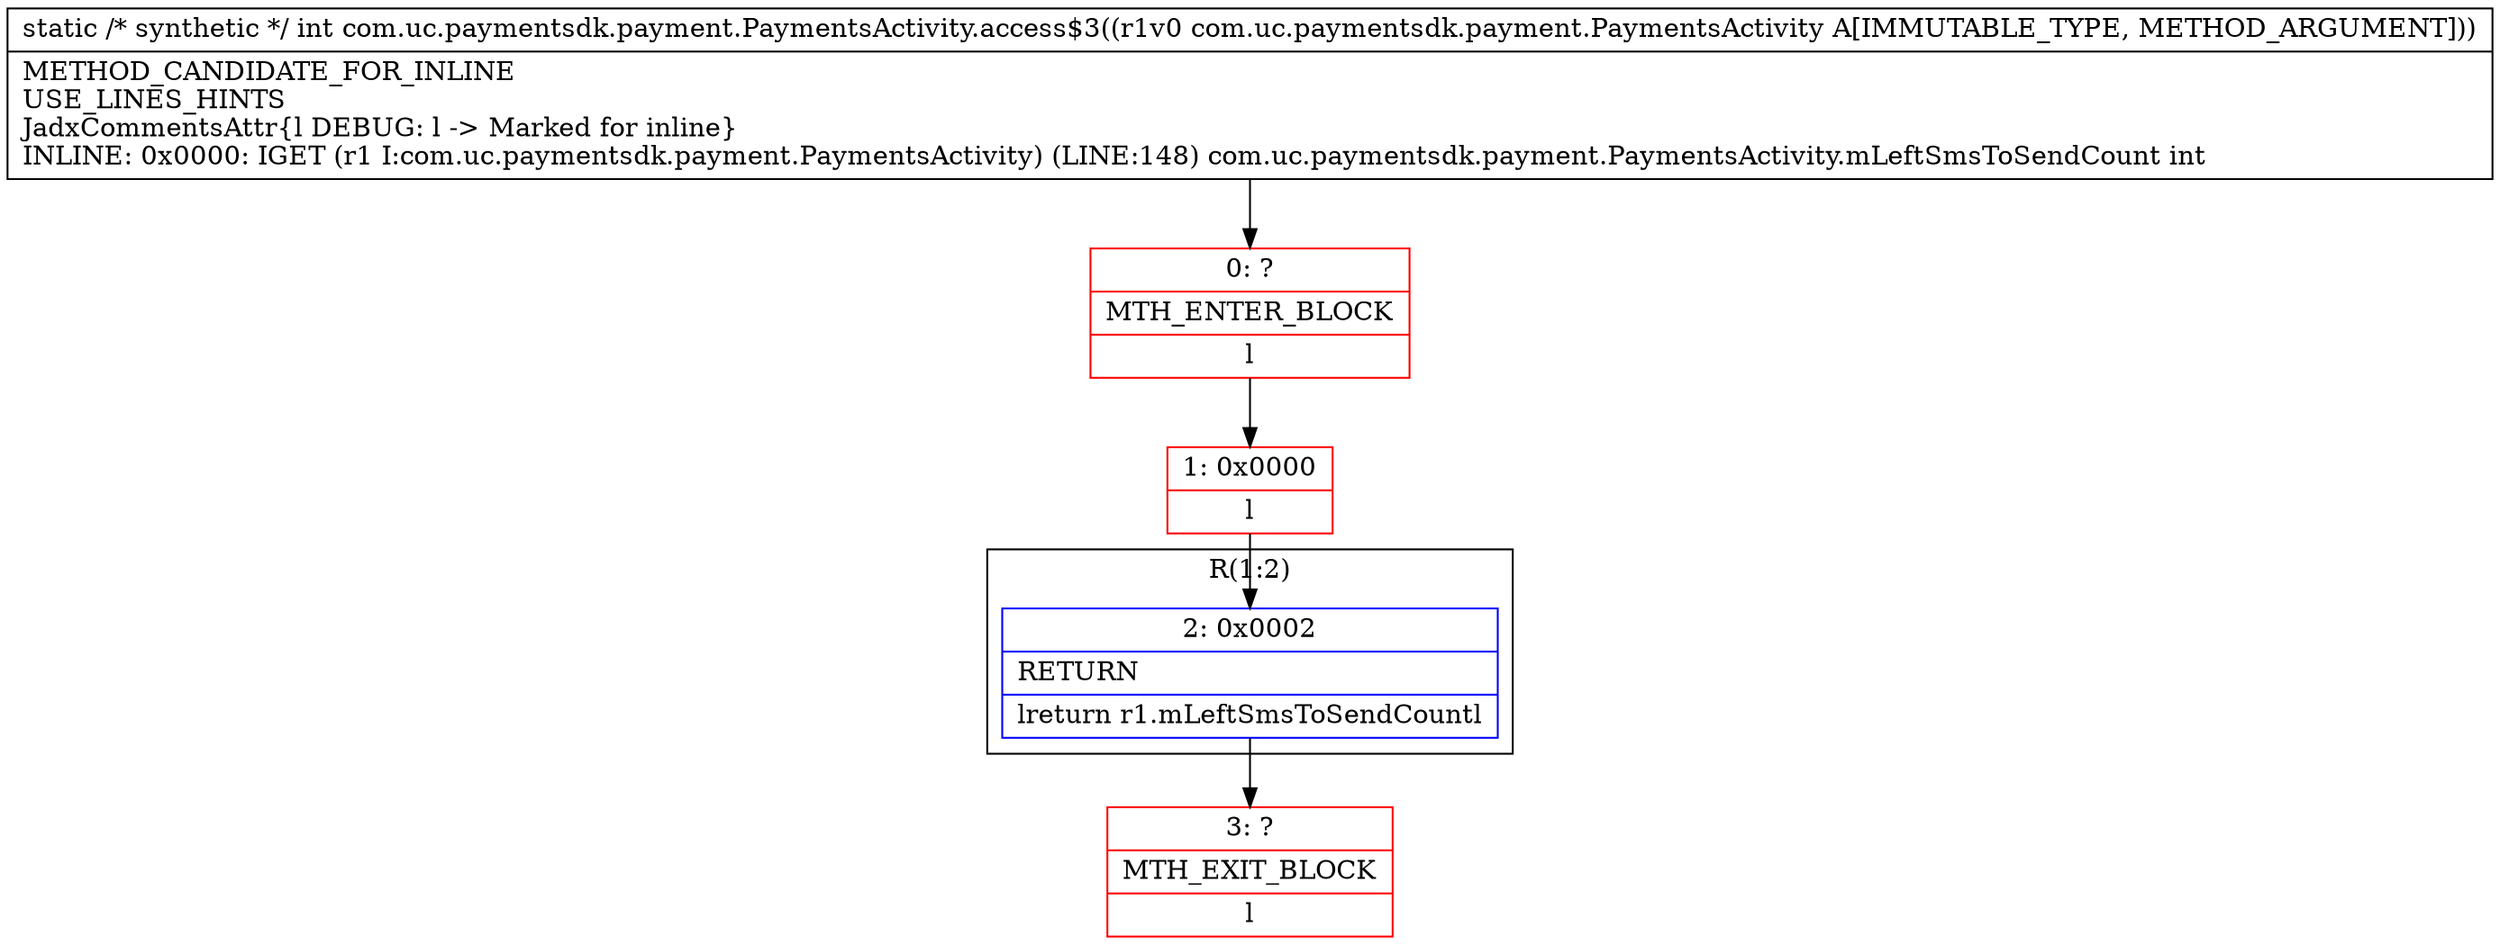digraph "CFG forcom.uc.paymentsdk.payment.PaymentsActivity.access$3(Lcom\/uc\/paymentsdk\/payment\/PaymentsActivity;)I" {
subgraph cluster_Region_1021067065 {
label = "R(1:2)";
node [shape=record,color=blue];
Node_2 [shape=record,label="{2\:\ 0x0002|RETURN\l|lreturn r1.mLeftSmsToSendCountl}"];
}
Node_0 [shape=record,color=red,label="{0\:\ ?|MTH_ENTER_BLOCK\l|l}"];
Node_1 [shape=record,color=red,label="{1\:\ 0x0000|l}"];
Node_3 [shape=record,color=red,label="{3\:\ ?|MTH_EXIT_BLOCK\l|l}"];
MethodNode[shape=record,label="{static \/* synthetic *\/ int com.uc.paymentsdk.payment.PaymentsActivity.access$3((r1v0 com.uc.paymentsdk.payment.PaymentsActivity A[IMMUTABLE_TYPE, METHOD_ARGUMENT]))  | METHOD_CANDIDATE_FOR_INLINE\lUSE_LINES_HINTS\lJadxCommentsAttr\{l DEBUG: l \-\> Marked for inline\}\lINLINE: 0x0000: IGET (r1 I:com.uc.paymentsdk.payment.PaymentsActivity) (LINE:148) com.uc.paymentsdk.payment.PaymentsActivity.mLeftSmsToSendCount int\l}"];
MethodNode -> Node_0;
Node_2 -> Node_3;
Node_0 -> Node_1;
Node_1 -> Node_2;
}

